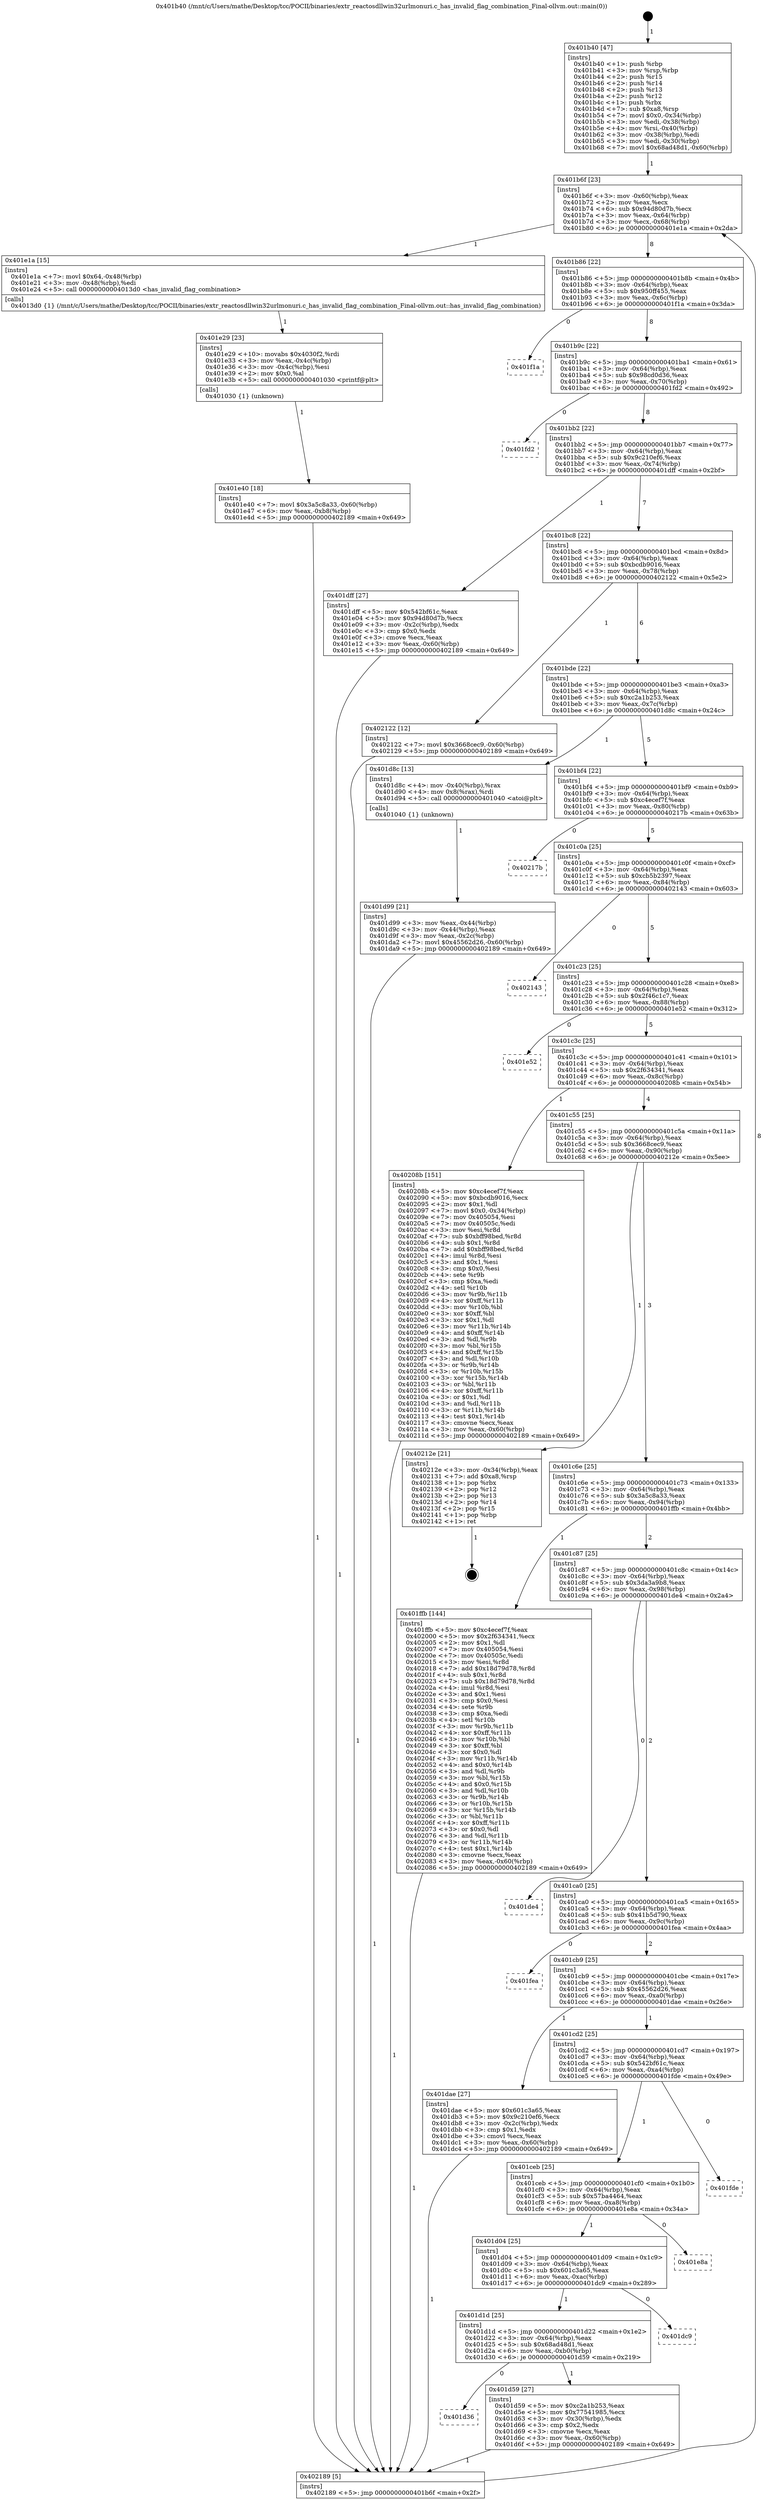 digraph "0x401b40" {
  label = "0x401b40 (/mnt/c/Users/mathe/Desktop/tcc/POCII/binaries/extr_reactosdllwin32urlmonuri.c_has_invalid_flag_combination_Final-ollvm.out::main(0))"
  labelloc = "t"
  node[shape=record]

  Entry [label="",width=0.3,height=0.3,shape=circle,fillcolor=black,style=filled]
  "0x401b6f" [label="{
     0x401b6f [23]\l
     | [instrs]\l
     &nbsp;&nbsp;0x401b6f \<+3\>: mov -0x60(%rbp),%eax\l
     &nbsp;&nbsp;0x401b72 \<+2\>: mov %eax,%ecx\l
     &nbsp;&nbsp;0x401b74 \<+6\>: sub $0x94d80d7b,%ecx\l
     &nbsp;&nbsp;0x401b7a \<+3\>: mov %eax,-0x64(%rbp)\l
     &nbsp;&nbsp;0x401b7d \<+3\>: mov %ecx,-0x68(%rbp)\l
     &nbsp;&nbsp;0x401b80 \<+6\>: je 0000000000401e1a \<main+0x2da\>\l
  }"]
  "0x401e1a" [label="{
     0x401e1a [15]\l
     | [instrs]\l
     &nbsp;&nbsp;0x401e1a \<+7\>: movl $0x64,-0x48(%rbp)\l
     &nbsp;&nbsp;0x401e21 \<+3\>: mov -0x48(%rbp),%edi\l
     &nbsp;&nbsp;0x401e24 \<+5\>: call 00000000004013d0 \<has_invalid_flag_combination\>\l
     | [calls]\l
     &nbsp;&nbsp;0x4013d0 \{1\} (/mnt/c/Users/mathe/Desktop/tcc/POCII/binaries/extr_reactosdllwin32urlmonuri.c_has_invalid_flag_combination_Final-ollvm.out::has_invalid_flag_combination)\l
  }"]
  "0x401b86" [label="{
     0x401b86 [22]\l
     | [instrs]\l
     &nbsp;&nbsp;0x401b86 \<+5\>: jmp 0000000000401b8b \<main+0x4b\>\l
     &nbsp;&nbsp;0x401b8b \<+3\>: mov -0x64(%rbp),%eax\l
     &nbsp;&nbsp;0x401b8e \<+5\>: sub $0x950ff455,%eax\l
     &nbsp;&nbsp;0x401b93 \<+3\>: mov %eax,-0x6c(%rbp)\l
     &nbsp;&nbsp;0x401b96 \<+6\>: je 0000000000401f1a \<main+0x3da\>\l
  }"]
  Exit [label="",width=0.3,height=0.3,shape=circle,fillcolor=black,style=filled,peripheries=2]
  "0x401f1a" [label="{
     0x401f1a\l
  }", style=dashed]
  "0x401b9c" [label="{
     0x401b9c [22]\l
     | [instrs]\l
     &nbsp;&nbsp;0x401b9c \<+5\>: jmp 0000000000401ba1 \<main+0x61\>\l
     &nbsp;&nbsp;0x401ba1 \<+3\>: mov -0x64(%rbp),%eax\l
     &nbsp;&nbsp;0x401ba4 \<+5\>: sub $0x98cd0d36,%eax\l
     &nbsp;&nbsp;0x401ba9 \<+3\>: mov %eax,-0x70(%rbp)\l
     &nbsp;&nbsp;0x401bac \<+6\>: je 0000000000401fd2 \<main+0x492\>\l
  }"]
  "0x401e40" [label="{
     0x401e40 [18]\l
     | [instrs]\l
     &nbsp;&nbsp;0x401e40 \<+7\>: movl $0x3a5c8a33,-0x60(%rbp)\l
     &nbsp;&nbsp;0x401e47 \<+6\>: mov %eax,-0xb8(%rbp)\l
     &nbsp;&nbsp;0x401e4d \<+5\>: jmp 0000000000402189 \<main+0x649\>\l
  }"]
  "0x401fd2" [label="{
     0x401fd2\l
  }", style=dashed]
  "0x401bb2" [label="{
     0x401bb2 [22]\l
     | [instrs]\l
     &nbsp;&nbsp;0x401bb2 \<+5\>: jmp 0000000000401bb7 \<main+0x77\>\l
     &nbsp;&nbsp;0x401bb7 \<+3\>: mov -0x64(%rbp),%eax\l
     &nbsp;&nbsp;0x401bba \<+5\>: sub $0x9c210ef6,%eax\l
     &nbsp;&nbsp;0x401bbf \<+3\>: mov %eax,-0x74(%rbp)\l
     &nbsp;&nbsp;0x401bc2 \<+6\>: je 0000000000401dff \<main+0x2bf\>\l
  }"]
  "0x401e29" [label="{
     0x401e29 [23]\l
     | [instrs]\l
     &nbsp;&nbsp;0x401e29 \<+10\>: movabs $0x4030f2,%rdi\l
     &nbsp;&nbsp;0x401e33 \<+3\>: mov %eax,-0x4c(%rbp)\l
     &nbsp;&nbsp;0x401e36 \<+3\>: mov -0x4c(%rbp),%esi\l
     &nbsp;&nbsp;0x401e39 \<+2\>: mov $0x0,%al\l
     &nbsp;&nbsp;0x401e3b \<+5\>: call 0000000000401030 \<printf@plt\>\l
     | [calls]\l
     &nbsp;&nbsp;0x401030 \{1\} (unknown)\l
  }"]
  "0x401dff" [label="{
     0x401dff [27]\l
     | [instrs]\l
     &nbsp;&nbsp;0x401dff \<+5\>: mov $0x542bf61c,%eax\l
     &nbsp;&nbsp;0x401e04 \<+5\>: mov $0x94d80d7b,%ecx\l
     &nbsp;&nbsp;0x401e09 \<+3\>: mov -0x2c(%rbp),%edx\l
     &nbsp;&nbsp;0x401e0c \<+3\>: cmp $0x0,%edx\l
     &nbsp;&nbsp;0x401e0f \<+3\>: cmove %ecx,%eax\l
     &nbsp;&nbsp;0x401e12 \<+3\>: mov %eax,-0x60(%rbp)\l
     &nbsp;&nbsp;0x401e15 \<+5\>: jmp 0000000000402189 \<main+0x649\>\l
  }"]
  "0x401bc8" [label="{
     0x401bc8 [22]\l
     | [instrs]\l
     &nbsp;&nbsp;0x401bc8 \<+5\>: jmp 0000000000401bcd \<main+0x8d\>\l
     &nbsp;&nbsp;0x401bcd \<+3\>: mov -0x64(%rbp),%eax\l
     &nbsp;&nbsp;0x401bd0 \<+5\>: sub $0xbcdb9016,%eax\l
     &nbsp;&nbsp;0x401bd5 \<+3\>: mov %eax,-0x78(%rbp)\l
     &nbsp;&nbsp;0x401bd8 \<+6\>: je 0000000000402122 \<main+0x5e2\>\l
  }"]
  "0x401d99" [label="{
     0x401d99 [21]\l
     | [instrs]\l
     &nbsp;&nbsp;0x401d99 \<+3\>: mov %eax,-0x44(%rbp)\l
     &nbsp;&nbsp;0x401d9c \<+3\>: mov -0x44(%rbp),%eax\l
     &nbsp;&nbsp;0x401d9f \<+3\>: mov %eax,-0x2c(%rbp)\l
     &nbsp;&nbsp;0x401da2 \<+7\>: movl $0x45562d26,-0x60(%rbp)\l
     &nbsp;&nbsp;0x401da9 \<+5\>: jmp 0000000000402189 \<main+0x649\>\l
  }"]
  "0x402122" [label="{
     0x402122 [12]\l
     | [instrs]\l
     &nbsp;&nbsp;0x402122 \<+7\>: movl $0x3668cec9,-0x60(%rbp)\l
     &nbsp;&nbsp;0x402129 \<+5\>: jmp 0000000000402189 \<main+0x649\>\l
  }"]
  "0x401bde" [label="{
     0x401bde [22]\l
     | [instrs]\l
     &nbsp;&nbsp;0x401bde \<+5\>: jmp 0000000000401be3 \<main+0xa3\>\l
     &nbsp;&nbsp;0x401be3 \<+3\>: mov -0x64(%rbp),%eax\l
     &nbsp;&nbsp;0x401be6 \<+5\>: sub $0xc2a1b253,%eax\l
     &nbsp;&nbsp;0x401beb \<+3\>: mov %eax,-0x7c(%rbp)\l
     &nbsp;&nbsp;0x401bee \<+6\>: je 0000000000401d8c \<main+0x24c\>\l
  }"]
  "0x401b40" [label="{
     0x401b40 [47]\l
     | [instrs]\l
     &nbsp;&nbsp;0x401b40 \<+1\>: push %rbp\l
     &nbsp;&nbsp;0x401b41 \<+3\>: mov %rsp,%rbp\l
     &nbsp;&nbsp;0x401b44 \<+2\>: push %r15\l
     &nbsp;&nbsp;0x401b46 \<+2\>: push %r14\l
     &nbsp;&nbsp;0x401b48 \<+2\>: push %r13\l
     &nbsp;&nbsp;0x401b4a \<+2\>: push %r12\l
     &nbsp;&nbsp;0x401b4c \<+1\>: push %rbx\l
     &nbsp;&nbsp;0x401b4d \<+7\>: sub $0xa8,%rsp\l
     &nbsp;&nbsp;0x401b54 \<+7\>: movl $0x0,-0x34(%rbp)\l
     &nbsp;&nbsp;0x401b5b \<+3\>: mov %edi,-0x38(%rbp)\l
     &nbsp;&nbsp;0x401b5e \<+4\>: mov %rsi,-0x40(%rbp)\l
     &nbsp;&nbsp;0x401b62 \<+3\>: mov -0x38(%rbp),%edi\l
     &nbsp;&nbsp;0x401b65 \<+3\>: mov %edi,-0x30(%rbp)\l
     &nbsp;&nbsp;0x401b68 \<+7\>: movl $0x68ad48d1,-0x60(%rbp)\l
  }"]
  "0x401d8c" [label="{
     0x401d8c [13]\l
     | [instrs]\l
     &nbsp;&nbsp;0x401d8c \<+4\>: mov -0x40(%rbp),%rax\l
     &nbsp;&nbsp;0x401d90 \<+4\>: mov 0x8(%rax),%rdi\l
     &nbsp;&nbsp;0x401d94 \<+5\>: call 0000000000401040 \<atoi@plt\>\l
     | [calls]\l
     &nbsp;&nbsp;0x401040 \{1\} (unknown)\l
  }"]
  "0x401bf4" [label="{
     0x401bf4 [22]\l
     | [instrs]\l
     &nbsp;&nbsp;0x401bf4 \<+5\>: jmp 0000000000401bf9 \<main+0xb9\>\l
     &nbsp;&nbsp;0x401bf9 \<+3\>: mov -0x64(%rbp),%eax\l
     &nbsp;&nbsp;0x401bfc \<+5\>: sub $0xc4ecef7f,%eax\l
     &nbsp;&nbsp;0x401c01 \<+3\>: mov %eax,-0x80(%rbp)\l
     &nbsp;&nbsp;0x401c04 \<+6\>: je 000000000040217b \<main+0x63b\>\l
  }"]
  "0x402189" [label="{
     0x402189 [5]\l
     | [instrs]\l
     &nbsp;&nbsp;0x402189 \<+5\>: jmp 0000000000401b6f \<main+0x2f\>\l
  }"]
  "0x40217b" [label="{
     0x40217b\l
  }", style=dashed]
  "0x401c0a" [label="{
     0x401c0a [25]\l
     | [instrs]\l
     &nbsp;&nbsp;0x401c0a \<+5\>: jmp 0000000000401c0f \<main+0xcf\>\l
     &nbsp;&nbsp;0x401c0f \<+3\>: mov -0x64(%rbp),%eax\l
     &nbsp;&nbsp;0x401c12 \<+5\>: sub $0xcb5b2397,%eax\l
     &nbsp;&nbsp;0x401c17 \<+6\>: mov %eax,-0x84(%rbp)\l
     &nbsp;&nbsp;0x401c1d \<+6\>: je 0000000000402143 \<main+0x603\>\l
  }"]
  "0x401d36" [label="{
     0x401d36\l
  }", style=dashed]
  "0x402143" [label="{
     0x402143\l
  }", style=dashed]
  "0x401c23" [label="{
     0x401c23 [25]\l
     | [instrs]\l
     &nbsp;&nbsp;0x401c23 \<+5\>: jmp 0000000000401c28 \<main+0xe8\>\l
     &nbsp;&nbsp;0x401c28 \<+3\>: mov -0x64(%rbp),%eax\l
     &nbsp;&nbsp;0x401c2b \<+5\>: sub $0x2f46c1c7,%eax\l
     &nbsp;&nbsp;0x401c30 \<+6\>: mov %eax,-0x88(%rbp)\l
     &nbsp;&nbsp;0x401c36 \<+6\>: je 0000000000401e52 \<main+0x312\>\l
  }"]
  "0x401d59" [label="{
     0x401d59 [27]\l
     | [instrs]\l
     &nbsp;&nbsp;0x401d59 \<+5\>: mov $0xc2a1b253,%eax\l
     &nbsp;&nbsp;0x401d5e \<+5\>: mov $0x77541985,%ecx\l
     &nbsp;&nbsp;0x401d63 \<+3\>: mov -0x30(%rbp),%edx\l
     &nbsp;&nbsp;0x401d66 \<+3\>: cmp $0x2,%edx\l
     &nbsp;&nbsp;0x401d69 \<+3\>: cmovne %ecx,%eax\l
     &nbsp;&nbsp;0x401d6c \<+3\>: mov %eax,-0x60(%rbp)\l
     &nbsp;&nbsp;0x401d6f \<+5\>: jmp 0000000000402189 \<main+0x649\>\l
  }"]
  "0x401e52" [label="{
     0x401e52\l
  }", style=dashed]
  "0x401c3c" [label="{
     0x401c3c [25]\l
     | [instrs]\l
     &nbsp;&nbsp;0x401c3c \<+5\>: jmp 0000000000401c41 \<main+0x101\>\l
     &nbsp;&nbsp;0x401c41 \<+3\>: mov -0x64(%rbp),%eax\l
     &nbsp;&nbsp;0x401c44 \<+5\>: sub $0x2f634341,%eax\l
     &nbsp;&nbsp;0x401c49 \<+6\>: mov %eax,-0x8c(%rbp)\l
     &nbsp;&nbsp;0x401c4f \<+6\>: je 000000000040208b \<main+0x54b\>\l
  }"]
  "0x401d1d" [label="{
     0x401d1d [25]\l
     | [instrs]\l
     &nbsp;&nbsp;0x401d1d \<+5\>: jmp 0000000000401d22 \<main+0x1e2\>\l
     &nbsp;&nbsp;0x401d22 \<+3\>: mov -0x64(%rbp),%eax\l
     &nbsp;&nbsp;0x401d25 \<+5\>: sub $0x68ad48d1,%eax\l
     &nbsp;&nbsp;0x401d2a \<+6\>: mov %eax,-0xb0(%rbp)\l
     &nbsp;&nbsp;0x401d30 \<+6\>: je 0000000000401d59 \<main+0x219\>\l
  }"]
  "0x40208b" [label="{
     0x40208b [151]\l
     | [instrs]\l
     &nbsp;&nbsp;0x40208b \<+5\>: mov $0xc4ecef7f,%eax\l
     &nbsp;&nbsp;0x402090 \<+5\>: mov $0xbcdb9016,%ecx\l
     &nbsp;&nbsp;0x402095 \<+2\>: mov $0x1,%dl\l
     &nbsp;&nbsp;0x402097 \<+7\>: movl $0x0,-0x34(%rbp)\l
     &nbsp;&nbsp;0x40209e \<+7\>: mov 0x405054,%esi\l
     &nbsp;&nbsp;0x4020a5 \<+7\>: mov 0x40505c,%edi\l
     &nbsp;&nbsp;0x4020ac \<+3\>: mov %esi,%r8d\l
     &nbsp;&nbsp;0x4020af \<+7\>: sub $0xbff98bed,%r8d\l
     &nbsp;&nbsp;0x4020b6 \<+4\>: sub $0x1,%r8d\l
     &nbsp;&nbsp;0x4020ba \<+7\>: add $0xbff98bed,%r8d\l
     &nbsp;&nbsp;0x4020c1 \<+4\>: imul %r8d,%esi\l
     &nbsp;&nbsp;0x4020c5 \<+3\>: and $0x1,%esi\l
     &nbsp;&nbsp;0x4020c8 \<+3\>: cmp $0x0,%esi\l
     &nbsp;&nbsp;0x4020cb \<+4\>: sete %r9b\l
     &nbsp;&nbsp;0x4020cf \<+3\>: cmp $0xa,%edi\l
     &nbsp;&nbsp;0x4020d2 \<+4\>: setl %r10b\l
     &nbsp;&nbsp;0x4020d6 \<+3\>: mov %r9b,%r11b\l
     &nbsp;&nbsp;0x4020d9 \<+4\>: xor $0xff,%r11b\l
     &nbsp;&nbsp;0x4020dd \<+3\>: mov %r10b,%bl\l
     &nbsp;&nbsp;0x4020e0 \<+3\>: xor $0xff,%bl\l
     &nbsp;&nbsp;0x4020e3 \<+3\>: xor $0x1,%dl\l
     &nbsp;&nbsp;0x4020e6 \<+3\>: mov %r11b,%r14b\l
     &nbsp;&nbsp;0x4020e9 \<+4\>: and $0xff,%r14b\l
     &nbsp;&nbsp;0x4020ed \<+3\>: and %dl,%r9b\l
     &nbsp;&nbsp;0x4020f0 \<+3\>: mov %bl,%r15b\l
     &nbsp;&nbsp;0x4020f3 \<+4\>: and $0xff,%r15b\l
     &nbsp;&nbsp;0x4020f7 \<+3\>: and %dl,%r10b\l
     &nbsp;&nbsp;0x4020fa \<+3\>: or %r9b,%r14b\l
     &nbsp;&nbsp;0x4020fd \<+3\>: or %r10b,%r15b\l
     &nbsp;&nbsp;0x402100 \<+3\>: xor %r15b,%r14b\l
     &nbsp;&nbsp;0x402103 \<+3\>: or %bl,%r11b\l
     &nbsp;&nbsp;0x402106 \<+4\>: xor $0xff,%r11b\l
     &nbsp;&nbsp;0x40210a \<+3\>: or $0x1,%dl\l
     &nbsp;&nbsp;0x40210d \<+3\>: and %dl,%r11b\l
     &nbsp;&nbsp;0x402110 \<+3\>: or %r11b,%r14b\l
     &nbsp;&nbsp;0x402113 \<+4\>: test $0x1,%r14b\l
     &nbsp;&nbsp;0x402117 \<+3\>: cmovne %ecx,%eax\l
     &nbsp;&nbsp;0x40211a \<+3\>: mov %eax,-0x60(%rbp)\l
     &nbsp;&nbsp;0x40211d \<+5\>: jmp 0000000000402189 \<main+0x649\>\l
  }"]
  "0x401c55" [label="{
     0x401c55 [25]\l
     | [instrs]\l
     &nbsp;&nbsp;0x401c55 \<+5\>: jmp 0000000000401c5a \<main+0x11a\>\l
     &nbsp;&nbsp;0x401c5a \<+3\>: mov -0x64(%rbp),%eax\l
     &nbsp;&nbsp;0x401c5d \<+5\>: sub $0x3668cec9,%eax\l
     &nbsp;&nbsp;0x401c62 \<+6\>: mov %eax,-0x90(%rbp)\l
     &nbsp;&nbsp;0x401c68 \<+6\>: je 000000000040212e \<main+0x5ee\>\l
  }"]
  "0x401dc9" [label="{
     0x401dc9\l
  }", style=dashed]
  "0x40212e" [label="{
     0x40212e [21]\l
     | [instrs]\l
     &nbsp;&nbsp;0x40212e \<+3\>: mov -0x34(%rbp),%eax\l
     &nbsp;&nbsp;0x402131 \<+7\>: add $0xa8,%rsp\l
     &nbsp;&nbsp;0x402138 \<+1\>: pop %rbx\l
     &nbsp;&nbsp;0x402139 \<+2\>: pop %r12\l
     &nbsp;&nbsp;0x40213b \<+2\>: pop %r13\l
     &nbsp;&nbsp;0x40213d \<+2\>: pop %r14\l
     &nbsp;&nbsp;0x40213f \<+2\>: pop %r15\l
     &nbsp;&nbsp;0x402141 \<+1\>: pop %rbp\l
     &nbsp;&nbsp;0x402142 \<+1\>: ret\l
  }"]
  "0x401c6e" [label="{
     0x401c6e [25]\l
     | [instrs]\l
     &nbsp;&nbsp;0x401c6e \<+5\>: jmp 0000000000401c73 \<main+0x133\>\l
     &nbsp;&nbsp;0x401c73 \<+3\>: mov -0x64(%rbp),%eax\l
     &nbsp;&nbsp;0x401c76 \<+5\>: sub $0x3a5c8a33,%eax\l
     &nbsp;&nbsp;0x401c7b \<+6\>: mov %eax,-0x94(%rbp)\l
     &nbsp;&nbsp;0x401c81 \<+6\>: je 0000000000401ffb \<main+0x4bb\>\l
  }"]
  "0x401d04" [label="{
     0x401d04 [25]\l
     | [instrs]\l
     &nbsp;&nbsp;0x401d04 \<+5\>: jmp 0000000000401d09 \<main+0x1c9\>\l
     &nbsp;&nbsp;0x401d09 \<+3\>: mov -0x64(%rbp),%eax\l
     &nbsp;&nbsp;0x401d0c \<+5\>: sub $0x601c3a65,%eax\l
     &nbsp;&nbsp;0x401d11 \<+6\>: mov %eax,-0xac(%rbp)\l
     &nbsp;&nbsp;0x401d17 \<+6\>: je 0000000000401dc9 \<main+0x289\>\l
  }"]
  "0x401ffb" [label="{
     0x401ffb [144]\l
     | [instrs]\l
     &nbsp;&nbsp;0x401ffb \<+5\>: mov $0xc4ecef7f,%eax\l
     &nbsp;&nbsp;0x402000 \<+5\>: mov $0x2f634341,%ecx\l
     &nbsp;&nbsp;0x402005 \<+2\>: mov $0x1,%dl\l
     &nbsp;&nbsp;0x402007 \<+7\>: mov 0x405054,%esi\l
     &nbsp;&nbsp;0x40200e \<+7\>: mov 0x40505c,%edi\l
     &nbsp;&nbsp;0x402015 \<+3\>: mov %esi,%r8d\l
     &nbsp;&nbsp;0x402018 \<+7\>: add $0x18d79d78,%r8d\l
     &nbsp;&nbsp;0x40201f \<+4\>: sub $0x1,%r8d\l
     &nbsp;&nbsp;0x402023 \<+7\>: sub $0x18d79d78,%r8d\l
     &nbsp;&nbsp;0x40202a \<+4\>: imul %r8d,%esi\l
     &nbsp;&nbsp;0x40202e \<+3\>: and $0x1,%esi\l
     &nbsp;&nbsp;0x402031 \<+3\>: cmp $0x0,%esi\l
     &nbsp;&nbsp;0x402034 \<+4\>: sete %r9b\l
     &nbsp;&nbsp;0x402038 \<+3\>: cmp $0xa,%edi\l
     &nbsp;&nbsp;0x40203b \<+4\>: setl %r10b\l
     &nbsp;&nbsp;0x40203f \<+3\>: mov %r9b,%r11b\l
     &nbsp;&nbsp;0x402042 \<+4\>: xor $0xff,%r11b\l
     &nbsp;&nbsp;0x402046 \<+3\>: mov %r10b,%bl\l
     &nbsp;&nbsp;0x402049 \<+3\>: xor $0xff,%bl\l
     &nbsp;&nbsp;0x40204c \<+3\>: xor $0x0,%dl\l
     &nbsp;&nbsp;0x40204f \<+3\>: mov %r11b,%r14b\l
     &nbsp;&nbsp;0x402052 \<+4\>: and $0x0,%r14b\l
     &nbsp;&nbsp;0x402056 \<+3\>: and %dl,%r9b\l
     &nbsp;&nbsp;0x402059 \<+3\>: mov %bl,%r15b\l
     &nbsp;&nbsp;0x40205c \<+4\>: and $0x0,%r15b\l
     &nbsp;&nbsp;0x402060 \<+3\>: and %dl,%r10b\l
     &nbsp;&nbsp;0x402063 \<+3\>: or %r9b,%r14b\l
     &nbsp;&nbsp;0x402066 \<+3\>: or %r10b,%r15b\l
     &nbsp;&nbsp;0x402069 \<+3\>: xor %r15b,%r14b\l
     &nbsp;&nbsp;0x40206c \<+3\>: or %bl,%r11b\l
     &nbsp;&nbsp;0x40206f \<+4\>: xor $0xff,%r11b\l
     &nbsp;&nbsp;0x402073 \<+3\>: or $0x0,%dl\l
     &nbsp;&nbsp;0x402076 \<+3\>: and %dl,%r11b\l
     &nbsp;&nbsp;0x402079 \<+3\>: or %r11b,%r14b\l
     &nbsp;&nbsp;0x40207c \<+4\>: test $0x1,%r14b\l
     &nbsp;&nbsp;0x402080 \<+3\>: cmovne %ecx,%eax\l
     &nbsp;&nbsp;0x402083 \<+3\>: mov %eax,-0x60(%rbp)\l
     &nbsp;&nbsp;0x402086 \<+5\>: jmp 0000000000402189 \<main+0x649\>\l
  }"]
  "0x401c87" [label="{
     0x401c87 [25]\l
     | [instrs]\l
     &nbsp;&nbsp;0x401c87 \<+5\>: jmp 0000000000401c8c \<main+0x14c\>\l
     &nbsp;&nbsp;0x401c8c \<+3\>: mov -0x64(%rbp),%eax\l
     &nbsp;&nbsp;0x401c8f \<+5\>: sub $0x3da3a9b8,%eax\l
     &nbsp;&nbsp;0x401c94 \<+6\>: mov %eax,-0x98(%rbp)\l
     &nbsp;&nbsp;0x401c9a \<+6\>: je 0000000000401de4 \<main+0x2a4\>\l
  }"]
  "0x401e8a" [label="{
     0x401e8a\l
  }", style=dashed]
  "0x401de4" [label="{
     0x401de4\l
  }", style=dashed]
  "0x401ca0" [label="{
     0x401ca0 [25]\l
     | [instrs]\l
     &nbsp;&nbsp;0x401ca0 \<+5\>: jmp 0000000000401ca5 \<main+0x165\>\l
     &nbsp;&nbsp;0x401ca5 \<+3\>: mov -0x64(%rbp),%eax\l
     &nbsp;&nbsp;0x401ca8 \<+5\>: sub $0x41b5d790,%eax\l
     &nbsp;&nbsp;0x401cad \<+6\>: mov %eax,-0x9c(%rbp)\l
     &nbsp;&nbsp;0x401cb3 \<+6\>: je 0000000000401fea \<main+0x4aa\>\l
  }"]
  "0x401ceb" [label="{
     0x401ceb [25]\l
     | [instrs]\l
     &nbsp;&nbsp;0x401ceb \<+5\>: jmp 0000000000401cf0 \<main+0x1b0\>\l
     &nbsp;&nbsp;0x401cf0 \<+3\>: mov -0x64(%rbp),%eax\l
     &nbsp;&nbsp;0x401cf3 \<+5\>: sub $0x57ba4464,%eax\l
     &nbsp;&nbsp;0x401cf8 \<+6\>: mov %eax,-0xa8(%rbp)\l
     &nbsp;&nbsp;0x401cfe \<+6\>: je 0000000000401e8a \<main+0x34a\>\l
  }"]
  "0x401fea" [label="{
     0x401fea\l
  }", style=dashed]
  "0x401cb9" [label="{
     0x401cb9 [25]\l
     | [instrs]\l
     &nbsp;&nbsp;0x401cb9 \<+5\>: jmp 0000000000401cbe \<main+0x17e\>\l
     &nbsp;&nbsp;0x401cbe \<+3\>: mov -0x64(%rbp),%eax\l
     &nbsp;&nbsp;0x401cc1 \<+5\>: sub $0x45562d26,%eax\l
     &nbsp;&nbsp;0x401cc6 \<+6\>: mov %eax,-0xa0(%rbp)\l
     &nbsp;&nbsp;0x401ccc \<+6\>: je 0000000000401dae \<main+0x26e\>\l
  }"]
  "0x401fde" [label="{
     0x401fde\l
  }", style=dashed]
  "0x401dae" [label="{
     0x401dae [27]\l
     | [instrs]\l
     &nbsp;&nbsp;0x401dae \<+5\>: mov $0x601c3a65,%eax\l
     &nbsp;&nbsp;0x401db3 \<+5\>: mov $0x9c210ef6,%ecx\l
     &nbsp;&nbsp;0x401db8 \<+3\>: mov -0x2c(%rbp),%edx\l
     &nbsp;&nbsp;0x401dbb \<+3\>: cmp $0x1,%edx\l
     &nbsp;&nbsp;0x401dbe \<+3\>: cmovl %ecx,%eax\l
     &nbsp;&nbsp;0x401dc1 \<+3\>: mov %eax,-0x60(%rbp)\l
     &nbsp;&nbsp;0x401dc4 \<+5\>: jmp 0000000000402189 \<main+0x649\>\l
  }"]
  "0x401cd2" [label="{
     0x401cd2 [25]\l
     | [instrs]\l
     &nbsp;&nbsp;0x401cd2 \<+5\>: jmp 0000000000401cd7 \<main+0x197\>\l
     &nbsp;&nbsp;0x401cd7 \<+3\>: mov -0x64(%rbp),%eax\l
     &nbsp;&nbsp;0x401cda \<+5\>: sub $0x542bf61c,%eax\l
     &nbsp;&nbsp;0x401cdf \<+6\>: mov %eax,-0xa4(%rbp)\l
     &nbsp;&nbsp;0x401ce5 \<+6\>: je 0000000000401fde \<main+0x49e\>\l
  }"]
  Entry -> "0x401b40" [label=" 1"]
  "0x401b6f" -> "0x401e1a" [label=" 1"]
  "0x401b6f" -> "0x401b86" [label=" 8"]
  "0x40212e" -> Exit [label=" 1"]
  "0x401b86" -> "0x401f1a" [label=" 0"]
  "0x401b86" -> "0x401b9c" [label=" 8"]
  "0x402122" -> "0x402189" [label=" 1"]
  "0x401b9c" -> "0x401fd2" [label=" 0"]
  "0x401b9c" -> "0x401bb2" [label=" 8"]
  "0x40208b" -> "0x402189" [label=" 1"]
  "0x401bb2" -> "0x401dff" [label=" 1"]
  "0x401bb2" -> "0x401bc8" [label=" 7"]
  "0x401ffb" -> "0x402189" [label=" 1"]
  "0x401bc8" -> "0x402122" [label=" 1"]
  "0x401bc8" -> "0x401bde" [label=" 6"]
  "0x401e40" -> "0x402189" [label=" 1"]
  "0x401bde" -> "0x401d8c" [label=" 1"]
  "0x401bde" -> "0x401bf4" [label=" 5"]
  "0x401e29" -> "0x401e40" [label=" 1"]
  "0x401bf4" -> "0x40217b" [label=" 0"]
  "0x401bf4" -> "0x401c0a" [label=" 5"]
  "0x401e1a" -> "0x401e29" [label=" 1"]
  "0x401c0a" -> "0x402143" [label=" 0"]
  "0x401c0a" -> "0x401c23" [label=" 5"]
  "0x401dff" -> "0x402189" [label=" 1"]
  "0x401c23" -> "0x401e52" [label=" 0"]
  "0x401c23" -> "0x401c3c" [label=" 5"]
  "0x401dae" -> "0x402189" [label=" 1"]
  "0x401c3c" -> "0x40208b" [label=" 1"]
  "0x401c3c" -> "0x401c55" [label=" 4"]
  "0x401d8c" -> "0x401d99" [label=" 1"]
  "0x401c55" -> "0x40212e" [label=" 1"]
  "0x401c55" -> "0x401c6e" [label=" 3"]
  "0x402189" -> "0x401b6f" [label=" 8"]
  "0x401c6e" -> "0x401ffb" [label=" 1"]
  "0x401c6e" -> "0x401c87" [label=" 2"]
  "0x401d59" -> "0x402189" [label=" 1"]
  "0x401c87" -> "0x401de4" [label=" 0"]
  "0x401c87" -> "0x401ca0" [label=" 2"]
  "0x401d1d" -> "0x401d36" [label=" 0"]
  "0x401ca0" -> "0x401fea" [label=" 0"]
  "0x401ca0" -> "0x401cb9" [label=" 2"]
  "0x401d99" -> "0x402189" [label=" 1"]
  "0x401cb9" -> "0x401dae" [label=" 1"]
  "0x401cb9" -> "0x401cd2" [label=" 1"]
  "0x401d04" -> "0x401d1d" [label=" 1"]
  "0x401cd2" -> "0x401fde" [label=" 0"]
  "0x401cd2" -> "0x401ceb" [label=" 1"]
  "0x401d1d" -> "0x401d59" [label=" 1"]
  "0x401ceb" -> "0x401e8a" [label=" 0"]
  "0x401ceb" -> "0x401d04" [label=" 1"]
  "0x401b40" -> "0x401b6f" [label=" 1"]
  "0x401d04" -> "0x401dc9" [label=" 0"]
}
